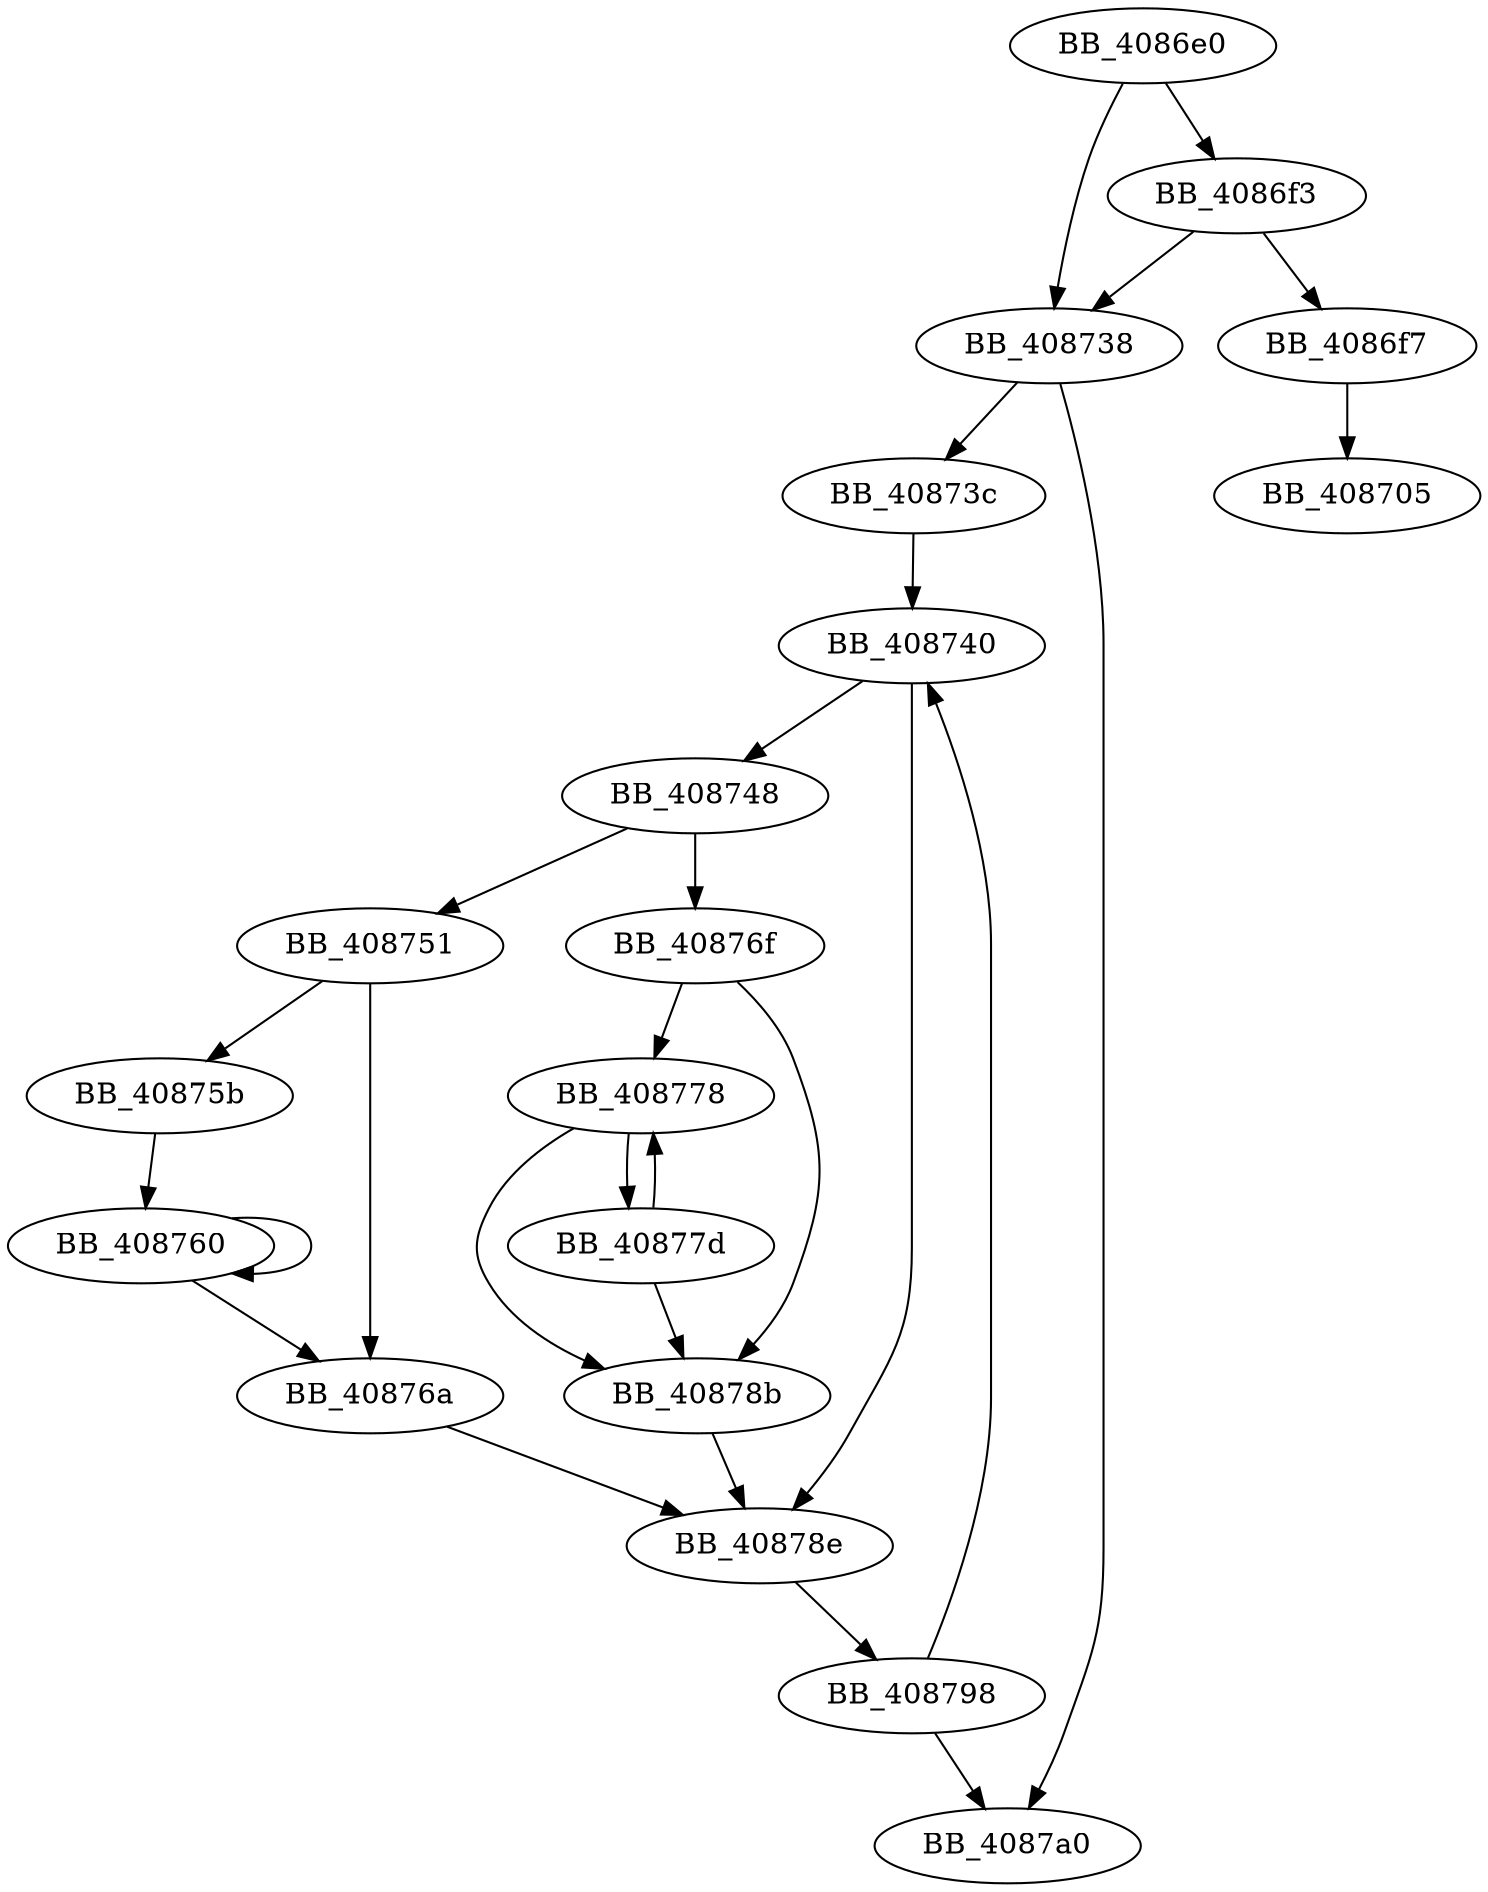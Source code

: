 DiGraph sub_4086E0{
BB_4086e0->BB_4086f3
BB_4086e0->BB_408738
BB_4086f3->BB_4086f7
BB_4086f3->BB_408738
BB_4086f7->BB_408705
BB_408738->BB_40873c
BB_408738->BB_4087a0
BB_40873c->BB_408740
BB_408740->BB_408748
BB_408740->BB_40878e
BB_408748->BB_408751
BB_408748->BB_40876f
BB_408751->BB_40875b
BB_408751->BB_40876a
BB_40875b->BB_408760
BB_408760->BB_408760
BB_408760->BB_40876a
BB_40876a->BB_40878e
BB_40876f->BB_408778
BB_40876f->BB_40878b
BB_408778->BB_40877d
BB_408778->BB_40878b
BB_40877d->BB_408778
BB_40877d->BB_40878b
BB_40878b->BB_40878e
BB_40878e->BB_408798
BB_408798->BB_408740
BB_408798->BB_4087a0
}
